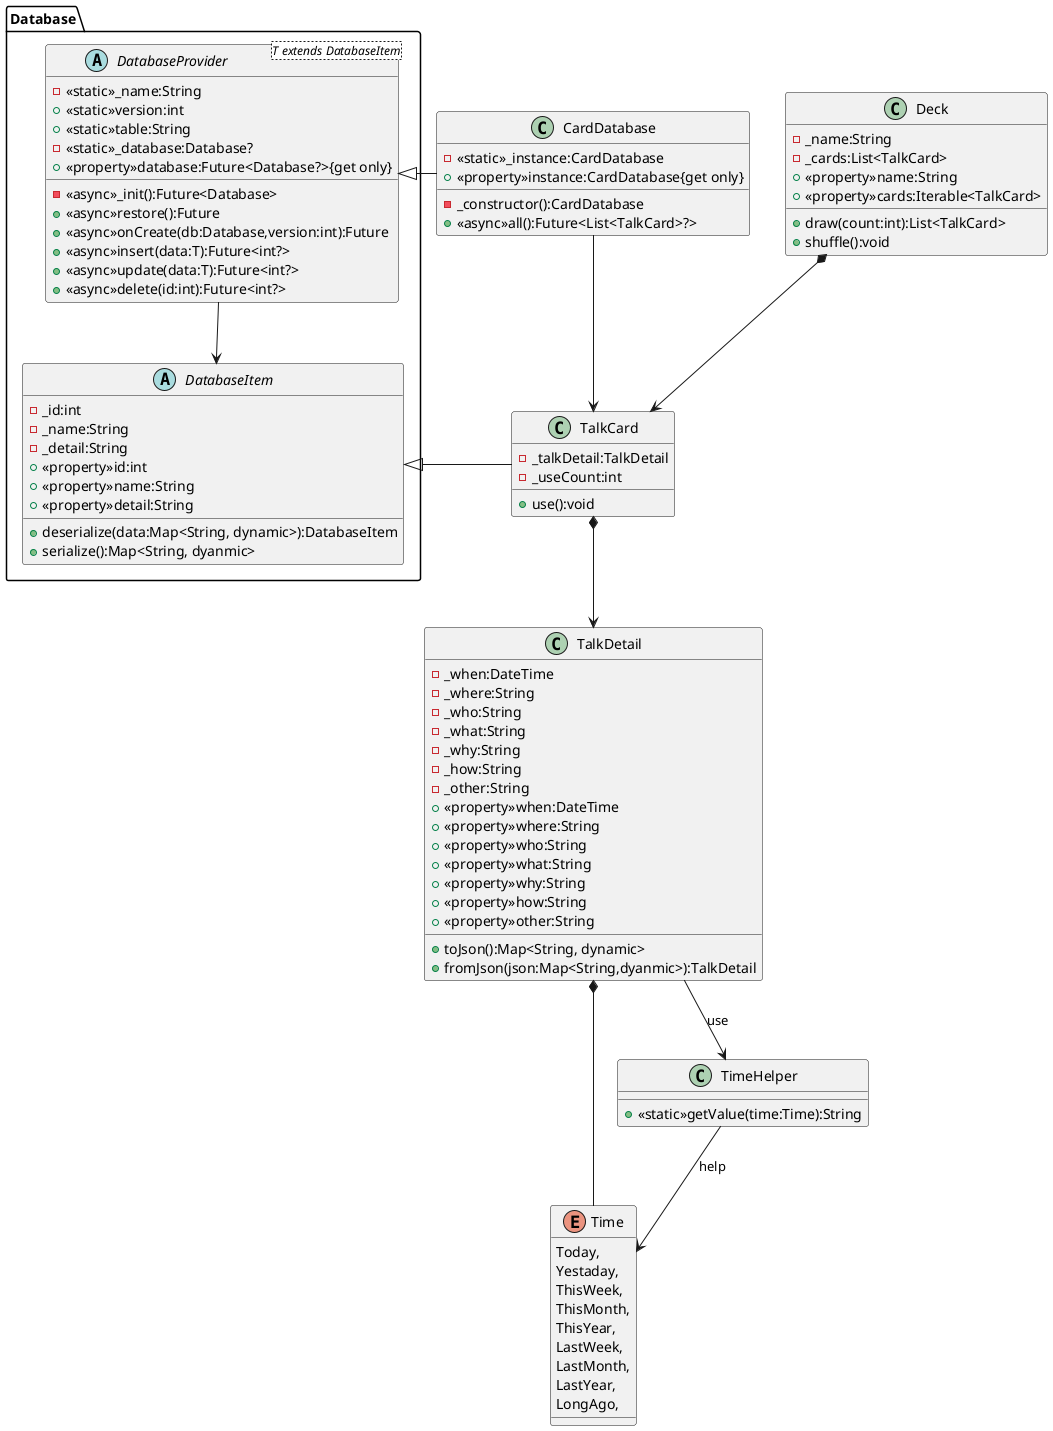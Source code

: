 @startuml Conversation deck cards
package Database
{
    abstract DatabaseItem
    {
        -_id:int
        -_name:String
        -_detail:String
        +<<property>>id:int
        +<<property>>name:String
        +<<property>>detail:String
        +deserialize(data:Map<String, dynamic>):DatabaseItem
        +serialize():Map<String, dyanmic>
    }
    abstract DatabaseProvider<T extends DatabaseItem>
    {
        -<<static>>_name:String
        +<<static>>version:int
        +<<static>>table:String
        -<<static>>_database:Database?
        +<<property>>database:Future<Database?>{get only}
        -<<async>>_init():Future<Database>
        +<<async>>restore():Future
        +<<async>>onCreate(db:Database,version:int):Future
        +<<async>>insert(data:T):Future<int?>
        +<<async>>update(data:T):Future<int?>
        +<<async>>delete(id:int):Future<int?>
    }
}
class CardDatabase
{
    -<<static>>_instance:CardDatabase
    +<<property>>instance:CardDatabase{get only}
    -_constructor():CardDatabase
    +<<async>>all():Future<List<TalkCard>?>
}
class Deck
{
    -_name:String
    -_cards:List<TalkCard>
    +<<property>>name:String
    +<<property>>cards:Iterable<TalkCard>
    +draw(count:int):List<TalkCard>
    +shuffle():void
}
class TalkCard
{
    -_talkDetail:TalkDetail
    -_useCount:int
    +use():void
}
class TalkDetail
{
    -_when:DateTime
    -_where:String
    -_who:String
    -_what:String
    -_why:String
    -_how:String
    -_other:String
    +<<property>>when:DateTime
    +<<property>>where:String
    +<<property>>who:String
    +<<property>>what:String
    +<<property>>why:String
    +<<property>>how:String
    +<<property>>other:String
    +toJson():Map<String, dynamic>
    +fromJson(json:Map<String,dyanmic>):TalkDetail
}
enum Time
{
    Today,
    Yestaday,
    ThisWeek,
    ThisMonth,
    ThisYear,
    LastWeek,
    LastMonth,
    LastYear,
    LongAgo,
}
class TimeHelper
{
    +<<static>>getValue(time:Time):String
}

DatabaseProvider --> DatabaseItem
CardDatabase --> TalkCard

CardDatabase -left-|> DatabaseProvider
TalkCard -left-|> DatabaseItem
TimeHelper --> Time :help
TalkDetail --> TimeHelper : use

TalkDetail *-- Time

TalkCard *--> TalkDetail
Deck *--> TalkCard

@enduml